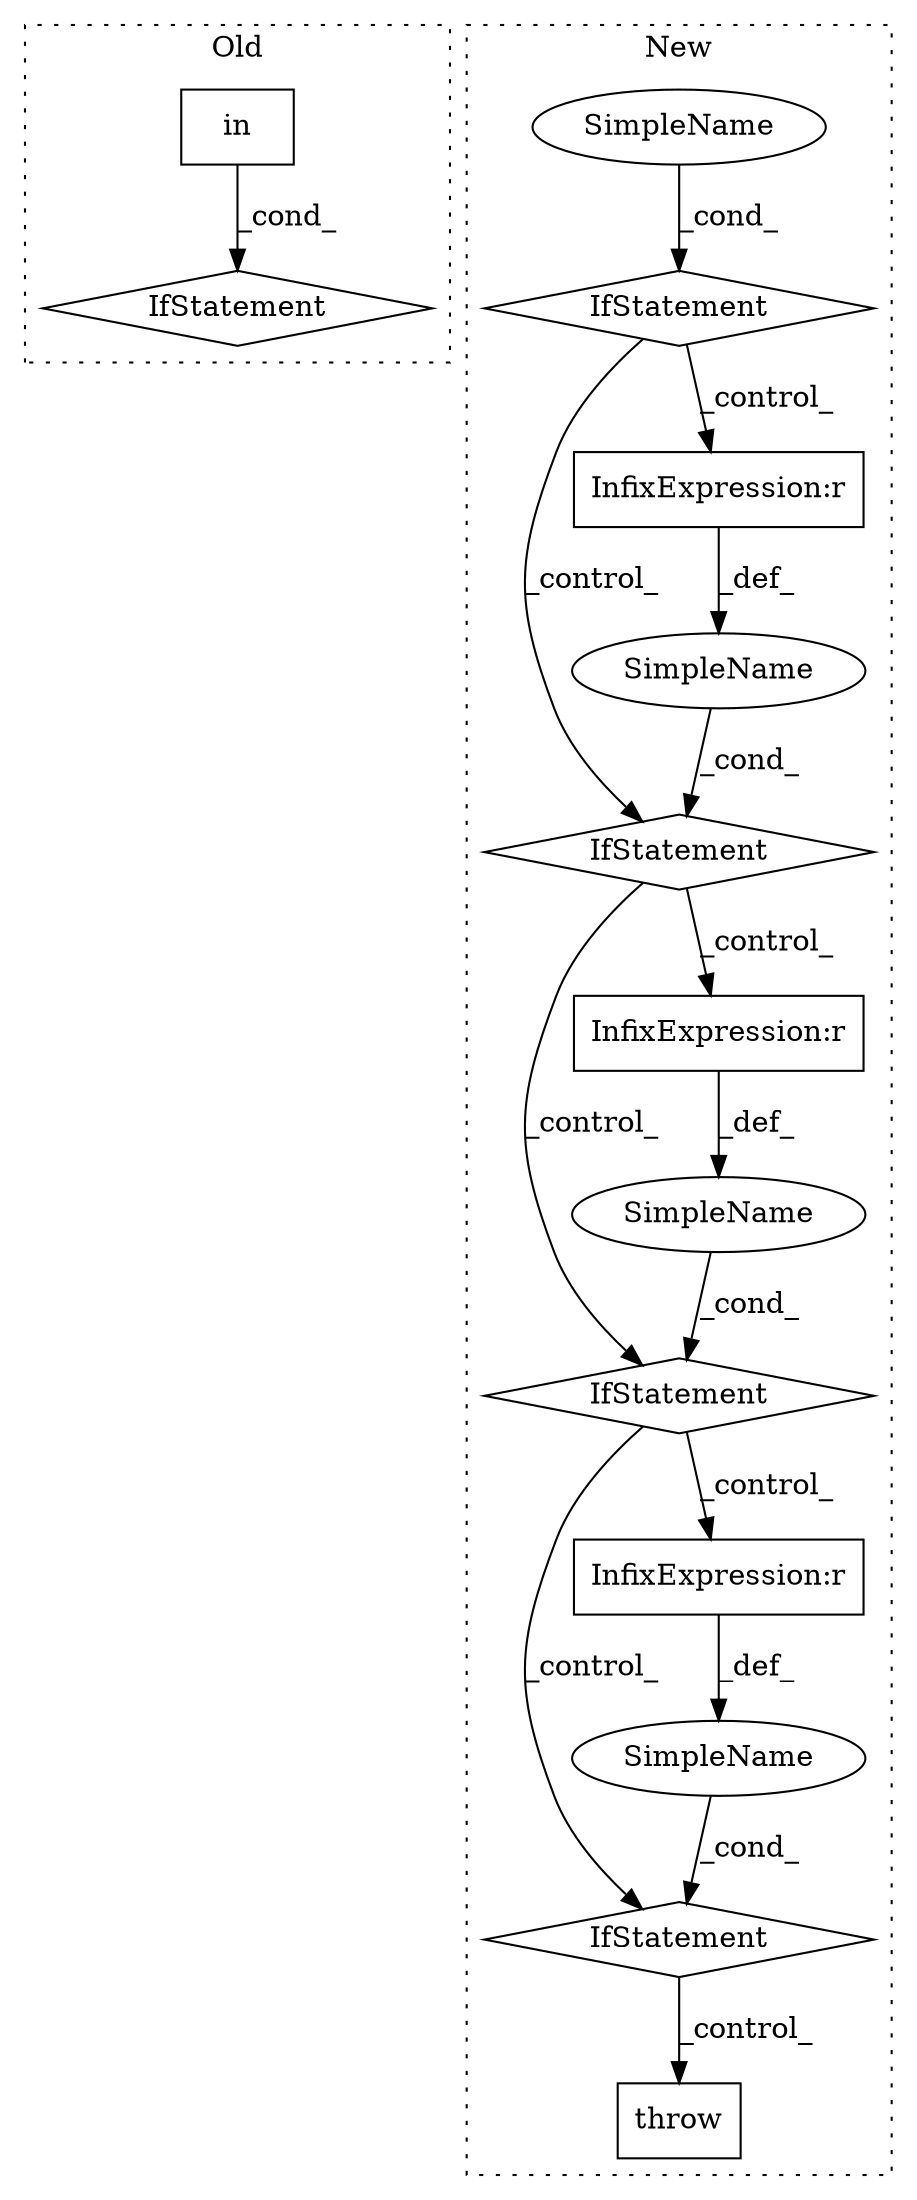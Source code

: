 digraph G {
subgraph cluster0 {
1 [label="in" a="105" s="8115" l="61" shape="box"];
3 [label="IfStatement" a="25" s="8107,8176" l="8,2" shape="diamond"];
label = "Old";
style="dotted";
}
subgraph cluster1 {
2 [label="throw" a="53" s="7316" l="6" shape="box"];
4 [label="IfStatement" a="25" s="7103,7134" l="4,2" shape="diamond"];
5 [label="SimpleName" a="42" s="" l="" shape="ellipse"];
6 [label="SimpleName" a="42" s="" l="" shape="ellipse"];
7 [label="IfStatement" a="25" s="6998,7028" l="4,2" shape="diamond"];
8 [label="SimpleName" a="42" s="" l="" shape="ellipse"];
9 [label="IfStatement" a="25" s="6627,6660" l="4,2" shape="diamond"];
10 [label="SimpleName" a="42" s="" l="" shape="ellipse"];
11 [label="IfStatement" a="25" s="6887,6915" l="4,2" shape="diamond"];
12 [label="InfixExpression:r" a="27" s="7118" l="4" shape="box"];
13 [label="InfixExpression:r" a="27" s="6902" l="4" shape="box"];
14 [label="InfixExpression:r" a="27" s="7013" l="4" shape="box"];
label = "New";
style="dotted";
}
1 -> 3 [label="_cond_"];
4 -> 2 [label="_control_"];
5 -> 4 [label="_cond_"];
6 -> 7 [label="_cond_"];
7 -> 4 [label="_control_"];
7 -> 12 [label="_control_"];
8 -> 9 [label="_cond_"];
9 -> 13 [label="_control_"];
9 -> 11 [label="_control_"];
10 -> 11 [label="_cond_"];
11 -> 7 [label="_control_"];
11 -> 14 [label="_control_"];
12 -> 5 [label="_def_"];
13 -> 10 [label="_def_"];
14 -> 6 [label="_def_"];
}